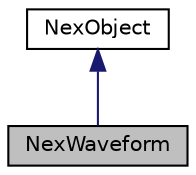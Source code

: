 digraph "NexWaveform"
{
  edge [fontname="Helvetica",fontsize="10",labelfontname="Helvetica",labelfontsize="10"];
  node [fontname="Helvetica",fontsize="10",shape=record];
  Node1 [label="NexWaveform",height=0.2,width=0.4,color="black", fillcolor="grey75", style="filled" fontcolor="black"];
  Node2 -> Node1 [dir="back",color="midnightblue",fontsize="10",style="solid",fontname="Helvetica"];
  Node2 [label="NexObject",height=0.2,width=0.4,color="black", fillcolor="white", style="filled",URL="$class_nex_object.html",tooltip="Root class of all Nextion components. "];
}
